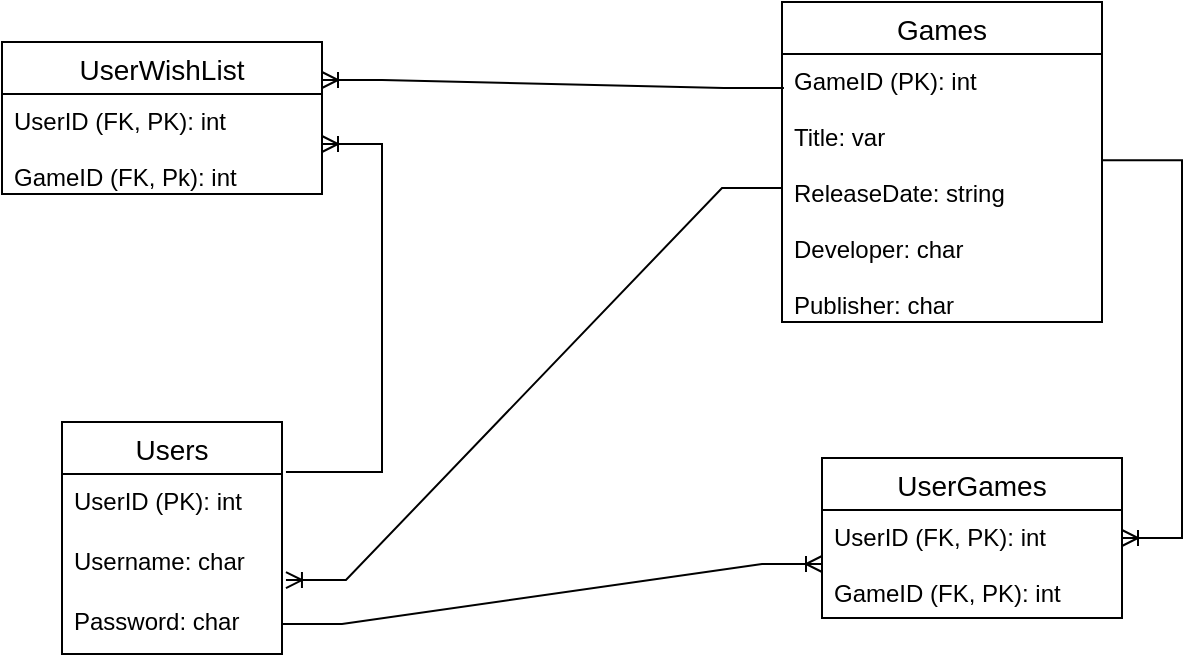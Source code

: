 <mxfile version="20.8.10" type="device"><diagram name="Page-1" id="BIND_jU5gNa85fv-kvo3"><mxGraphModel dx="834" dy="1684" grid="1" gridSize="10" guides="1" tooltips="1" connect="1" arrows="1" fold="1" page="1" pageScale="1" pageWidth="850" pageHeight="1100" math="0" shadow="0"><root><mxCell id="0"/><mxCell id="1" parent="0"/><mxCell id="0mqt3yeAcVK7rrZwU9oZ-1" value="Users" style="swimlane;fontStyle=0;childLayout=stackLayout;horizontal=1;startSize=26;horizontalStack=0;resizeParent=1;resizeParentMax=0;resizeLast=0;collapsible=1;marginBottom=0;align=center;fontSize=14;" parent="1" vertex="1"><mxGeometry x="80" y="390" width="110" height="116" as="geometry"/></mxCell><mxCell id="0mqt3yeAcVK7rrZwU9oZ-2" value="UserID (PK): int" style="text;strokeColor=none;fillColor=none;spacingLeft=4;spacingRight=4;overflow=hidden;rotatable=0;points=[[0,0.5],[1,0.5]];portConstraint=eastwest;fontSize=12;" parent="0mqt3yeAcVK7rrZwU9oZ-1" vertex="1"><mxGeometry y="26" width="110" height="30" as="geometry"/></mxCell><mxCell id="0mqt3yeAcVK7rrZwU9oZ-3" value="Username: char" style="text;strokeColor=none;fillColor=none;spacingLeft=4;spacingRight=4;overflow=hidden;rotatable=0;points=[[0,0.5],[1,0.5]];portConstraint=eastwest;fontSize=12;" parent="0mqt3yeAcVK7rrZwU9oZ-1" vertex="1"><mxGeometry y="56" width="110" height="30" as="geometry"/></mxCell><mxCell id="0mqt3yeAcVK7rrZwU9oZ-4" value="Password: char" style="text;strokeColor=none;fillColor=none;spacingLeft=4;spacingRight=4;overflow=hidden;rotatable=0;points=[[0,0.5],[1,0.5]];portConstraint=eastwest;fontSize=12;" parent="0mqt3yeAcVK7rrZwU9oZ-1" vertex="1"><mxGeometry y="86" width="110" height="30" as="geometry"/></mxCell><mxCell id="0mqt3yeAcVK7rrZwU9oZ-5" value="Games" style="swimlane;fontStyle=0;childLayout=stackLayout;horizontal=1;startSize=26;horizontalStack=0;resizeParent=1;resizeParentMax=0;resizeLast=0;collapsible=1;marginBottom=0;align=center;fontSize=14;" parent="1" vertex="1"><mxGeometry x="440" y="180" width="160" height="160" as="geometry"/></mxCell><mxCell id="0mqt3yeAcVK7rrZwU9oZ-6" value="GameID (PK): int&#10;&#10;Title: var&#10;&#10;ReleaseDate: string&#10;&#10;Developer: char&#10;&#10;Publisher: char" style="text;strokeColor=none;fillColor=none;spacingLeft=4;spacingRight=4;overflow=hidden;rotatable=0;points=[[0,0.5],[1,0.5]];portConstraint=eastwest;fontSize=12;" parent="0mqt3yeAcVK7rrZwU9oZ-5" vertex="1"><mxGeometry y="26" width="160" height="134" as="geometry"/></mxCell><mxCell id="0mqt3yeAcVK7rrZwU9oZ-7" value="UserGames" style="swimlane;fontStyle=0;childLayout=stackLayout;horizontal=1;startSize=26;horizontalStack=0;resizeParent=1;resizeParentMax=0;resizeLast=0;collapsible=1;marginBottom=0;align=center;fontSize=14;" parent="1" vertex="1"><mxGeometry x="460" y="408" width="150" height="80" as="geometry"/></mxCell><mxCell id="0mqt3yeAcVK7rrZwU9oZ-8" value="UserID (FK, PK): int&#10;&#10;GameID (FK, PK): int" style="text;strokeColor=none;fillColor=none;spacingLeft=4;spacingRight=4;overflow=hidden;rotatable=0;points=[[0,0.5],[1,0.5]];portConstraint=eastwest;fontSize=12;" parent="0mqt3yeAcVK7rrZwU9oZ-7" vertex="1"><mxGeometry y="26" width="150" height="54" as="geometry"/></mxCell><mxCell id="0mqt3yeAcVK7rrZwU9oZ-9" value="UserWishList" style="swimlane;fontStyle=0;childLayout=stackLayout;horizontal=1;startSize=26;horizontalStack=0;resizeParent=1;resizeParentMax=0;resizeLast=0;collapsible=1;marginBottom=0;align=center;fontSize=14;" parent="1" vertex="1"><mxGeometry x="50" y="200" width="160" height="76" as="geometry"/></mxCell><mxCell id="0mqt3yeAcVK7rrZwU9oZ-10" value="UserID (FK, PK): int&#10;&#10;GameID (FK, Pk): int" style="text;strokeColor=none;fillColor=none;spacingLeft=4;spacingRight=4;overflow=hidden;rotatable=0;points=[[0,0.5],[1,0.5]];portConstraint=eastwest;fontSize=12;" parent="0mqt3yeAcVK7rrZwU9oZ-9" vertex="1"><mxGeometry y="26" width="160" height="50" as="geometry"/></mxCell><mxCell id="0mqt3yeAcVK7rrZwU9oZ-11" value="" style="edgeStyle=entityRelationEdgeStyle;fontSize=12;html=1;endArrow=ERoneToMany;rounded=0;exitX=1;exitY=0.5;exitDx=0;exitDy=0;entryX=0;entryY=0.5;entryDx=0;entryDy=0;" parent="1" source="0mqt3yeAcVK7rrZwU9oZ-4" target="0mqt3yeAcVK7rrZwU9oZ-8" edge="1"><mxGeometry width="100" height="100" relative="1" as="geometry"><mxPoint x="420" y="660" as="sourcePoint"/><mxPoint x="520" y="560" as="targetPoint"/></mxGeometry></mxCell><mxCell id="0mqt3yeAcVK7rrZwU9oZ-12" value="" style="edgeStyle=entityRelationEdgeStyle;fontSize=12;html=1;endArrow=ERoneToMany;rounded=0;exitX=1.018;exitY=-0.033;exitDx=0;exitDy=0;exitPerimeter=0;" parent="1" source="0mqt3yeAcVK7rrZwU9oZ-2" target="0mqt3yeAcVK7rrZwU9oZ-10" edge="1"><mxGeometry width="100" height="100" relative="1" as="geometry"><mxPoint x="200" y="390" as="sourcePoint"/><mxPoint x="630" y="459" as="targetPoint"/></mxGeometry></mxCell><mxCell id="0mqt3yeAcVK7rrZwU9oZ-13" value="" style="edgeStyle=entityRelationEdgeStyle;fontSize=12;html=1;endArrow=ERoneToMany;rounded=0;exitX=1;exitY=0.396;exitDx=0;exitDy=0;exitPerimeter=0;" parent="1" source="0mqt3yeAcVK7rrZwU9oZ-6" target="0mqt3yeAcVK7rrZwU9oZ-7" edge="1"><mxGeometry width="100" height="100" relative="1" as="geometry"><mxPoint x="250" y="421" as="sourcePoint"/><mxPoint x="630" y="459" as="targetPoint"/></mxGeometry></mxCell><mxCell id="0mqt3yeAcVK7rrZwU9oZ-14" value="" style="edgeStyle=entityRelationEdgeStyle;fontSize=12;html=1;endArrow=ERoneToMany;rounded=0;entryX=1.018;entryY=0.767;entryDx=0;entryDy=0;entryPerimeter=0;" parent="1" source="0mqt3yeAcVK7rrZwU9oZ-6" target="0mqt3yeAcVK7rrZwU9oZ-3" edge="1"><mxGeometry width="100" height="100" relative="1" as="geometry"><mxPoint x="190" y="340" as="sourcePoint"/><mxPoint x="290" y="240" as="targetPoint"/></mxGeometry></mxCell><mxCell id="7rILRm7gcBudtWyT6jTo-1" value="" style="edgeStyle=entityRelationEdgeStyle;fontSize=12;html=1;endArrow=ERoneToMany;rounded=0;exitX=0.006;exitY=0.127;exitDx=0;exitDy=0;exitPerimeter=0;entryX=1;entryY=0.25;entryDx=0;entryDy=0;" edge="1" parent="1" source="0mqt3yeAcVK7rrZwU9oZ-6" target="0mqt3yeAcVK7rrZwU9oZ-9"><mxGeometry width="100" height="100" relative="1" as="geometry"><mxPoint x="420" y="210" as="sourcePoint"/><mxPoint x="470" y="800" as="targetPoint"/></mxGeometry></mxCell></root></mxGraphModel></diagram></mxfile>